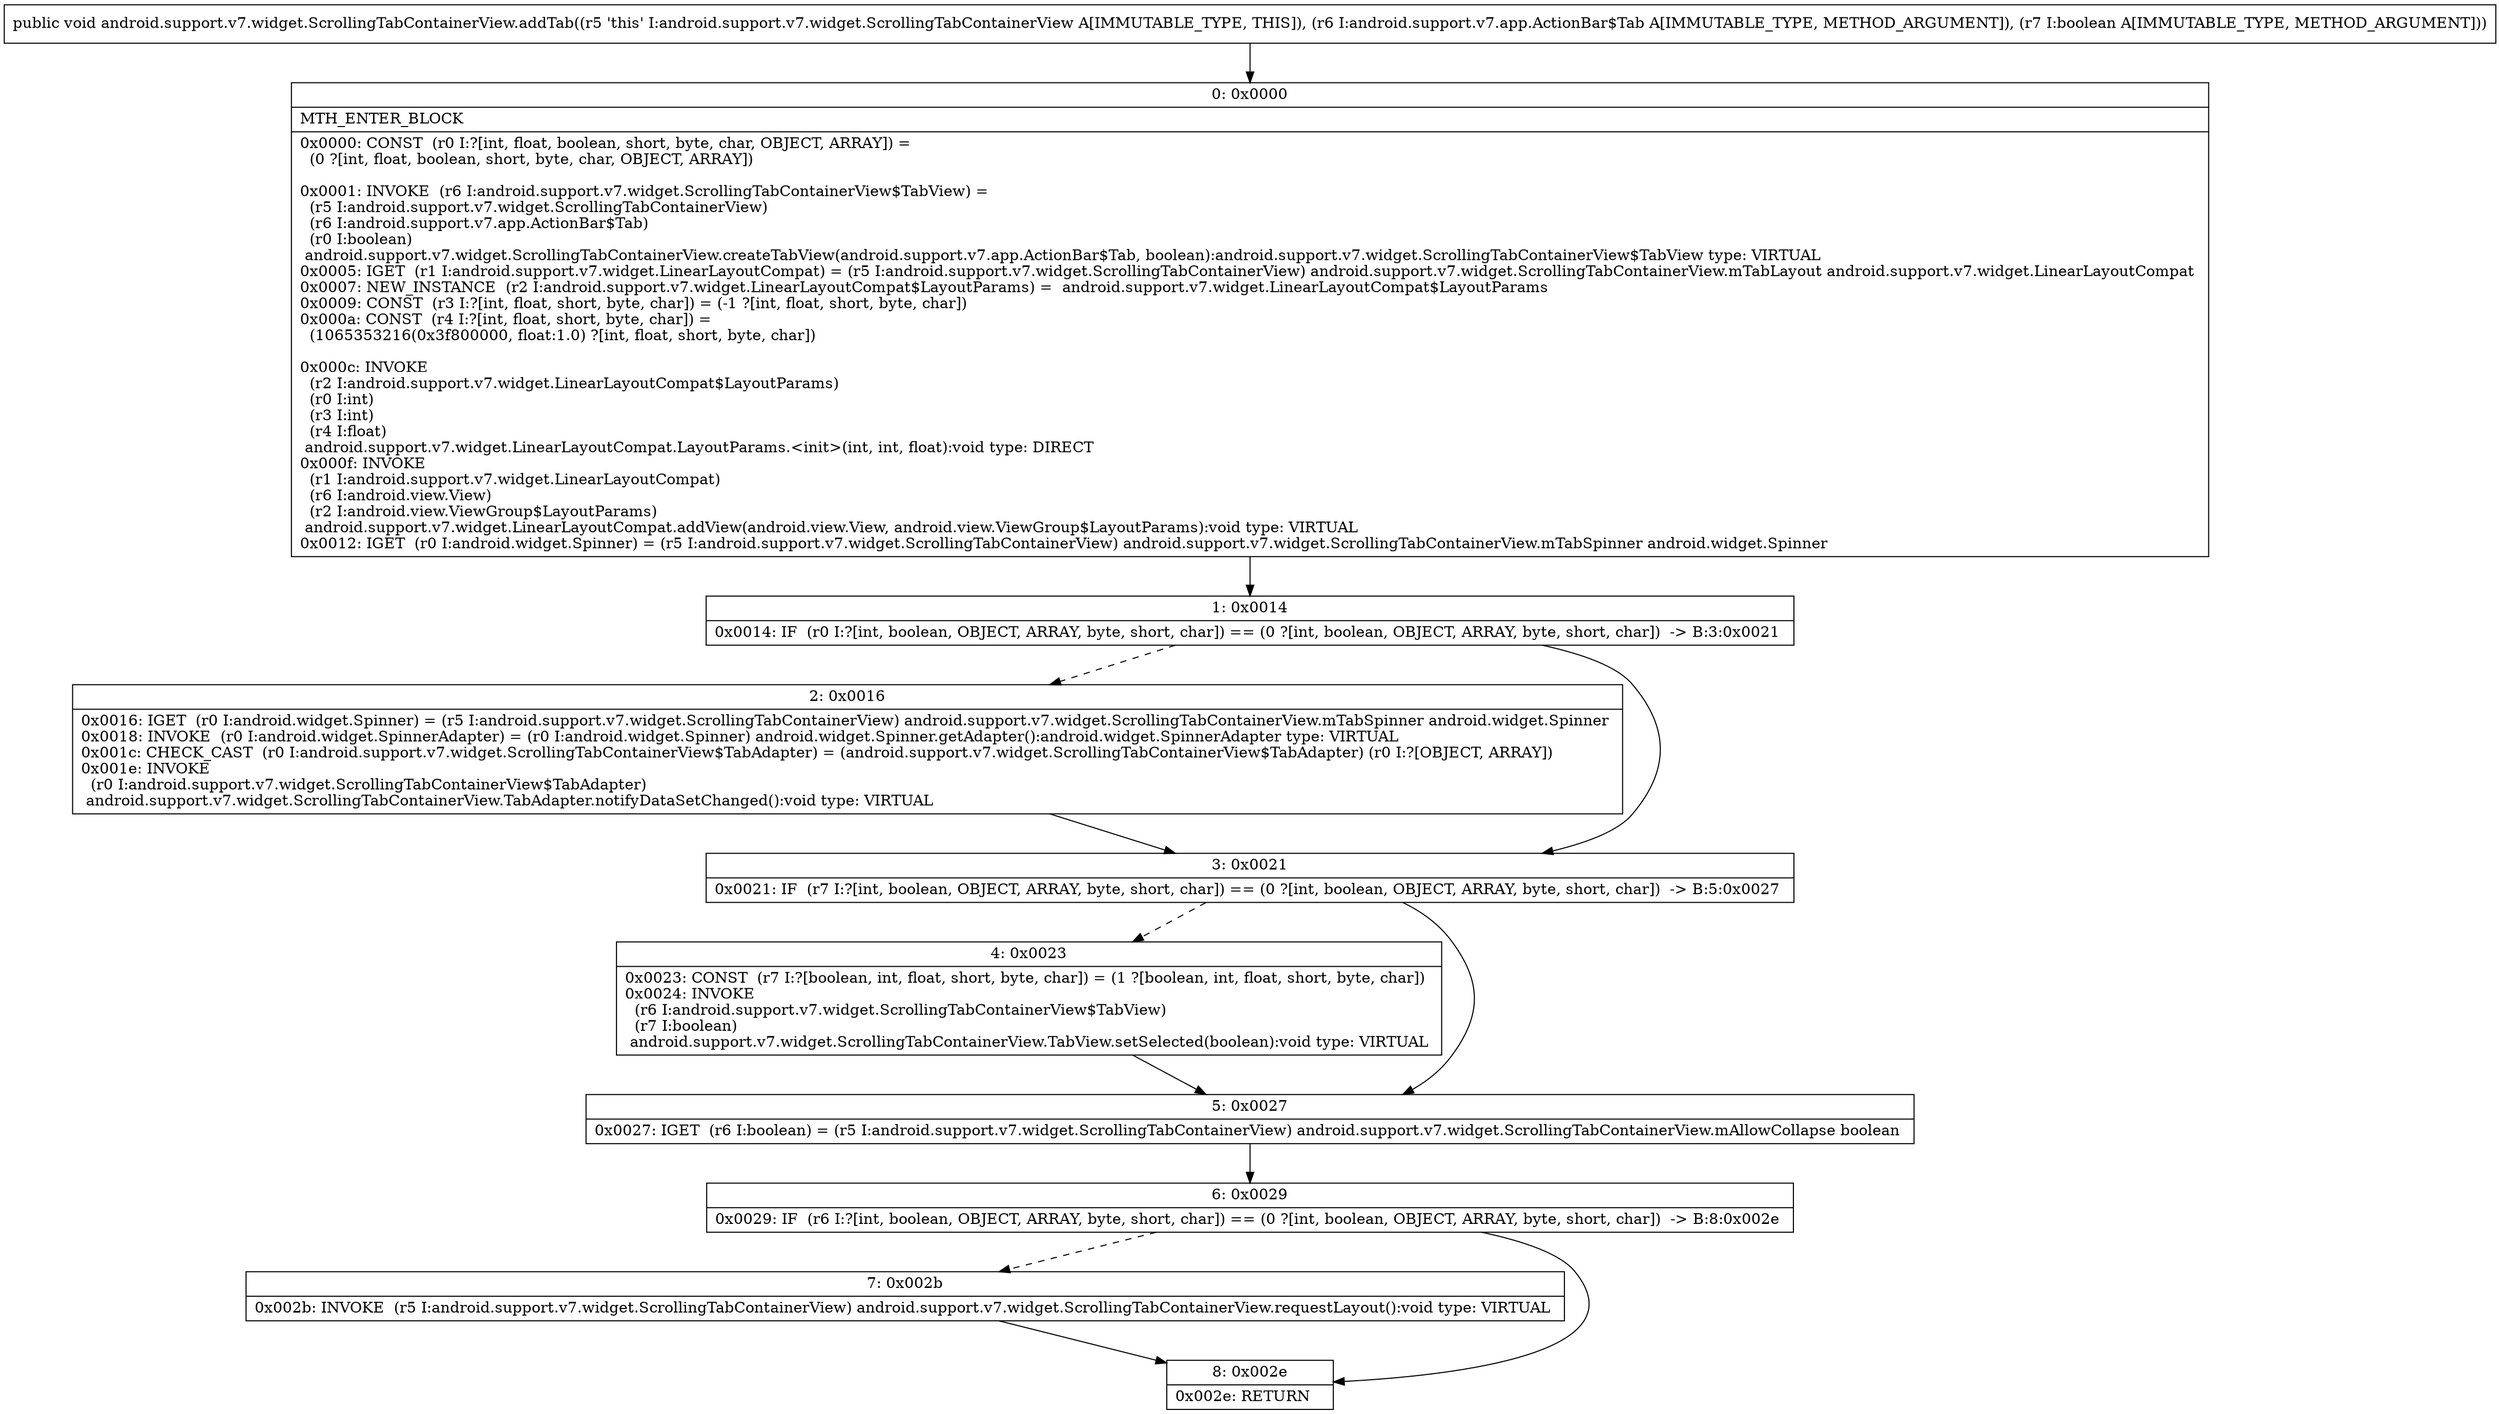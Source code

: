 digraph "CFG forandroid.support.v7.widget.ScrollingTabContainerView.addTab(Landroid\/support\/v7\/app\/ActionBar$Tab;Z)V" {
Node_0 [shape=record,label="{0\:\ 0x0000|MTH_ENTER_BLOCK\l|0x0000: CONST  (r0 I:?[int, float, boolean, short, byte, char, OBJECT, ARRAY]) = \l  (0 ?[int, float, boolean, short, byte, char, OBJECT, ARRAY])\l \l0x0001: INVOKE  (r6 I:android.support.v7.widget.ScrollingTabContainerView$TabView) = \l  (r5 I:android.support.v7.widget.ScrollingTabContainerView)\l  (r6 I:android.support.v7.app.ActionBar$Tab)\l  (r0 I:boolean)\l android.support.v7.widget.ScrollingTabContainerView.createTabView(android.support.v7.app.ActionBar$Tab, boolean):android.support.v7.widget.ScrollingTabContainerView$TabView type: VIRTUAL \l0x0005: IGET  (r1 I:android.support.v7.widget.LinearLayoutCompat) = (r5 I:android.support.v7.widget.ScrollingTabContainerView) android.support.v7.widget.ScrollingTabContainerView.mTabLayout android.support.v7.widget.LinearLayoutCompat \l0x0007: NEW_INSTANCE  (r2 I:android.support.v7.widget.LinearLayoutCompat$LayoutParams) =  android.support.v7.widget.LinearLayoutCompat$LayoutParams \l0x0009: CONST  (r3 I:?[int, float, short, byte, char]) = (\-1 ?[int, float, short, byte, char]) \l0x000a: CONST  (r4 I:?[int, float, short, byte, char]) = \l  (1065353216(0x3f800000, float:1.0) ?[int, float, short, byte, char])\l \l0x000c: INVOKE  \l  (r2 I:android.support.v7.widget.LinearLayoutCompat$LayoutParams)\l  (r0 I:int)\l  (r3 I:int)\l  (r4 I:float)\l android.support.v7.widget.LinearLayoutCompat.LayoutParams.\<init\>(int, int, float):void type: DIRECT \l0x000f: INVOKE  \l  (r1 I:android.support.v7.widget.LinearLayoutCompat)\l  (r6 I:android.view.View)\l  (r2 I:android.view.ViewGroup$LayoutParams)\l android.support.v7.widget.LinearLayoutCompat.addView(android.view.View, android.view.ViewGroup$LayoutParams):void type: VIRTUAL \l0x0012: IGET  (r0 I:android.widget.Spinner) = (r5 I:android.support.v7.widget.ScrollingTabContainerView) android.support.v7.widget.ScrollingTabContainerView.mTabSpinner android.widget.Spinner \l}"];
Node_1 [shape=record,label="{1\:\ 0x0014|0x0014: IF  (r0 I:?[int, boolean, OBJECT, ARRAY, byte, short, char]) == (0 ?[int, boolean, OBJECT, ARRAY, byte, short, char])  \-\> B:3:0x0021 \l}"];
Node_2 [shape=record,label="{2\:\ 0x0016|0x0016: IGET  (r0 I:android.widget.Spinner) = (r5 I:android.support.v7.widget.ScrollingTabContainerView) android.support.v7.widget.ScrollingTabContainerView.mTabSpinner android.widget.Spinner \l0x0018: INVOKE  (r0 I:android.widget.SpinnerAdapter) = (r0 I:android.widget.Spinner) android.widget.Spinner.getAdapter():android.widget.SpinnerAdapter type: VIRTUAL \l0x001c: CHECK_CAST  (r0 I:android.support.v7.widget.ScrollingTabContainerView$TabAdapter) = (android.support.v7.widget.ScrollingTabContainerView$TabAdapter) (r0 I:?[OBJECT, ARRAY]) \l0x001e: INVOKE  \l  (r0 I:android.support.v7.widget.ScrollingTabContainerView$TabAdapter)\l android.support.v7.widget.ScrollingTabContainerView.TabAdapter.notifyDataSetChanged():void type: VIRTUAL \l}"];
Node_3 [shape=record,label="{3\:\ 0x0021|0x0021: IF  (r7 I:?[int, boolean, OBJECT, ARRAY, byte, short, char]) == (0 ?[int, boolean, OBJECT, ARRAY, byte, short, char])  \-\> B:5:0x0027 \l}"];
Node_4 [shape=record,label="{4\:\ 0x0023|0x0023: CONST  (r7 I:?[boolean, int, float, short, byte, char]) = (1 ?[boolean, int, float, short, byte, char]) \l0x0024: INVOKE  \l  (r6 I:android.support.v7.widget.ScrollingTabContainerView$TabView)\l  (r7 I:boolean)\l android.support.v7.widget.ScrollingTabContainerView.TabView.setSelected(boolean):void type: VIRTUAL \l}"];
Node_5 [shape=record,label="{5\:\ 0x0027|0x0027: IGET  (r6 I:boolean) = (r5 I:android.support.v7.widget.ScrollingTabContainerView) android.support.v7.widget.ScrollingTabContainerView.mAllowCollapse boolean \l}"];
Node_6 [shape=record,label="{6\:\ 0x0029|0x0029: IF  (r6 I:?[int, boolean, OBJECT, ARRAY, byte, short, char]) == (0 ?[int, boolean, OBJECT, ARRAY, byte, short, char])  \-\> B:8:0x002e \l}"];
Node_7 [shape=record,label="{7\:\ 0x002b|0x002b: INVOKE  (r5 I:android.support.v7.widget.ScrollingTabContainerView) android.support.v7.widget.ScrollingTabContainerView.requestLayout():void type: VIRTUAL \l}"];
Node_8 [shape=record,label="{8\:\ 0x002e|0x002e: RETURN   \l}"];
MethodNode[shape=record,label="{public void android.support.v7.widget.ScrollingTabContainerView.addTab((r5 'this' I:android.support.v7.widget.ScrollingTabContainerView A[IMMUTABLE_TYPE, THIS]), (r6 I:android.support.v7.app.ActionBar$Tab A[IMMUTABLE_TYPE, METHOD_ARGUMENT]), (r7 I:boolean A[IMMUTABLE_TYPE, METHOD_ARGUMENT])) }"];
MethodNode -> Node_0;
Node_0 -> Node_1;
Node_1 -> Node_2[style=dashed];
Node_1 -> Node_3;
Node_2 -> Node_3;
Node_3 -> Node_4[style=dashed];
Node_3 -> Node_5;
Node_4 -> Node_5;
Node_5 -> Node_6;
Node_6 -> Node_7[style=dashed];
Node_6 -> Node_8;
Node_7 -> Node_8;
}

